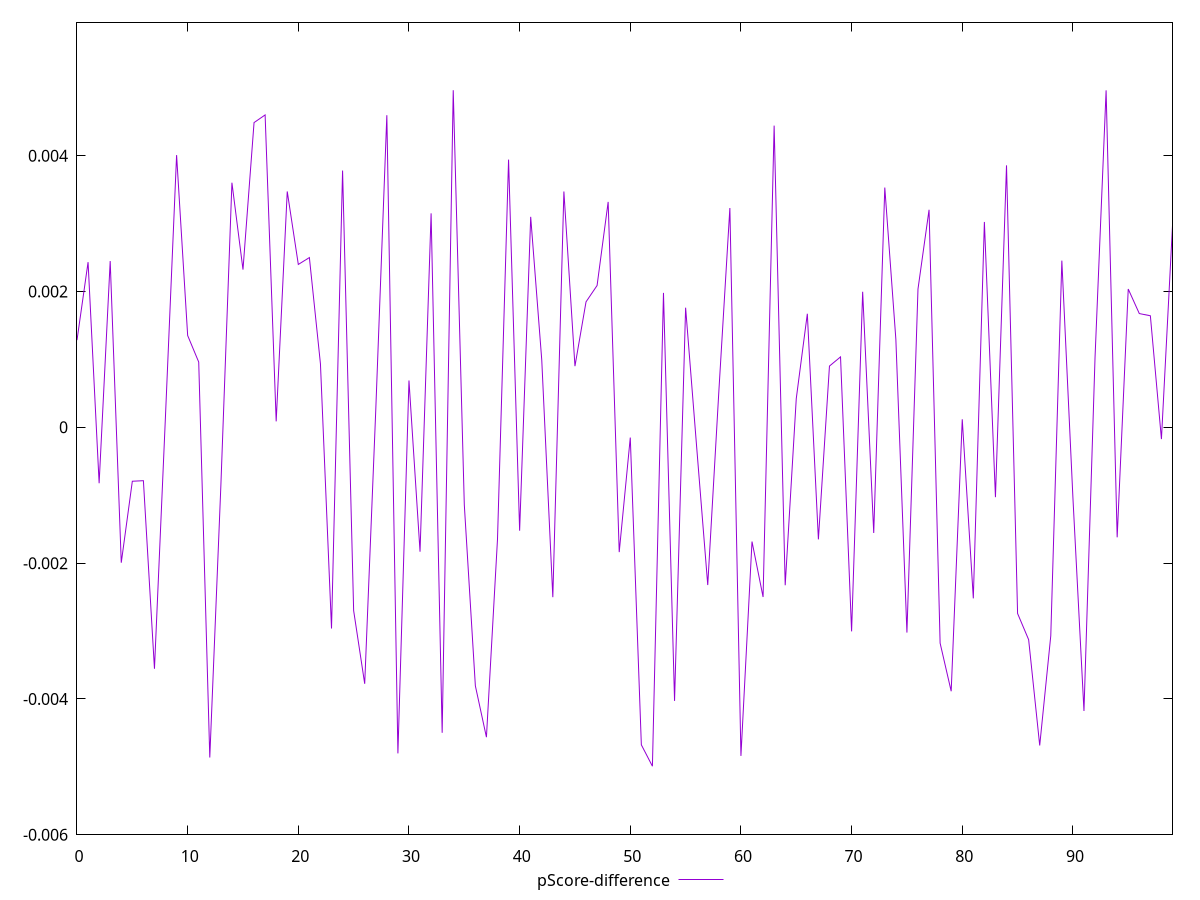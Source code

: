reset

$pScoreDifference <<EOF
0 0.0012839480687302784
1 0.0024321921288701365
2 -0.000823366592141328
3 0.002448231735274531
4 -0.0019939317225411146
5 -0.0007941787411004375
6 -0.0007860939973745595
7 -0.0035558720048449732
8 0.00018241846197925016
9 0.004008229490699955
10 0.001352005008807819
11 0.0009607853086464058
12 -0.004863005181362734
13 -0.0008619337075612132
14 0.0036017886638905344
15 0.0023224773358644923
16 0.0044875173398132295
17 0.004600187964810244
18 0.0000874475108026962
19 0.003473083149671749
20 0.0023983851437223147
21 0.002499707419683306
22 0.0009343136917922337
23 -0.0029626725613844385
24 0.003780698370139668
25 -0.002699253367267729
26 -0.003776766208512066
27 0.00025707917355152765
28 0.004595792307263813
29 -0.004802215344947645
30 0.0006891381592140922
31 -0.0018317263197859673
32 0.0031509792642830936
33 -0.004498921096167147
34 0.0049641792729921835
35 -0.0011395835238565133
36 -0.00380693476473834
37 -0.004563165495707587
38 -0.001647193334903263
39 0.003942328072268528
40 -0.0015223348582054097
41 0.003099145087153865
42 0.0009909495060203
43 -0.0025018090148583236
44 0.003472415473505887
45 0.0009005108695825936
46 0.0018474702807752819
47 0.0020884195156614105
48 0.0033194350336475387
49 -0.0018381002675669222
50 -0.00015122312350690503
51 -0.004675555441587459
52 -0.004990797776089878
53 0.0019800370332802297
54 -0.004029210282668949
55 0.0017612005566137734
56 -0.0002931920931241727
57 -0.0023224441908776122
58 0.0005182807803970346
59 0.0032294750755521295
60 -0.004838958140268135
61 -0.001682354435827385
62 -0.0024989085358802093
63 0.0044426540304411954
64 -0.0023261413348658055
65 0.0004228424352372695
66 0.0016722458823338684
67 -0.0016499428497663976
68 0.0009019148043578791
69 0.0010369068932556957
70 -0.0030053041752058363
71 0.00199623034341756
72 -0.0015556396412976792
73 0.0035306987110368393
74 0.001295927977886857
75 -0.0030231829586108983
76 0.0020358616119350303
77 0.003203545946232622
78 -0.003178034182213338
79 -0.0038866066961189133
80 0.00011799199176509845
81 -0.002518862059702337
82 0.0030240617100105727
83 -0.0010290203148608512
84 0.0038571244242913694
85 -0.0027412659929249954
86 -0.0031273396731058382
87 -0.004685073383933813
88 -0.003070729520516624
89 0.0024544596321096623
90 -0.0010338697112304285
91 -0.004177011582910672
92 0.0010294036346119029
93 0.004961712420325837
94 -0.0016202552123496528
95 0.0020361718563173536
96 0.0016747855206205586
97 0.001642478634229283
98 -0.000173268192725895
99 0.0029685506752149954
EOF

set key outside below
set xrange [0:99]
set yrange [-0.005990797776089878:0.0059641792729921836]
set trange [-0.005990797776089878:0.0059641792729921836]
set terminal svg size 640, 500 enhanced background rgb 'white'
set output "report_00013_2021-02-09T12-04-24.940Z/mainthread-work-breakdown/samples/pages+cached/pScore-difference/values.svg"

plot $pScoreDifference title "pScore-difference" with line

reset
